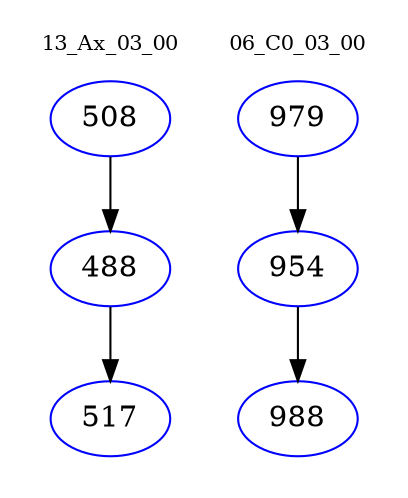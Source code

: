 digraph{
subgraph cluster_0 {
color = white
label = "13_Ax_03_00";
fontsize=10;
T0_508 [label="508", color="blue"]
T0_508 -> T0_488 [color="black"]
T0_488 [label="488", color="blue"]
T0_488 -> T0_517 [color="black"]
T0_517 [label="517", color="blue"]
}
subgraph cluster_1 {
color = white
label = "06_C0_03_00";
fontsize=10;
T1_979 [label="979", color="blue"]
T1_979 -> T1_954 [color="black"]
T1_954 [label="954", color="blue"]
T1_954 -> T1_988 [color="black"]
T1_988 [label="988", color="blue"]
}
}

